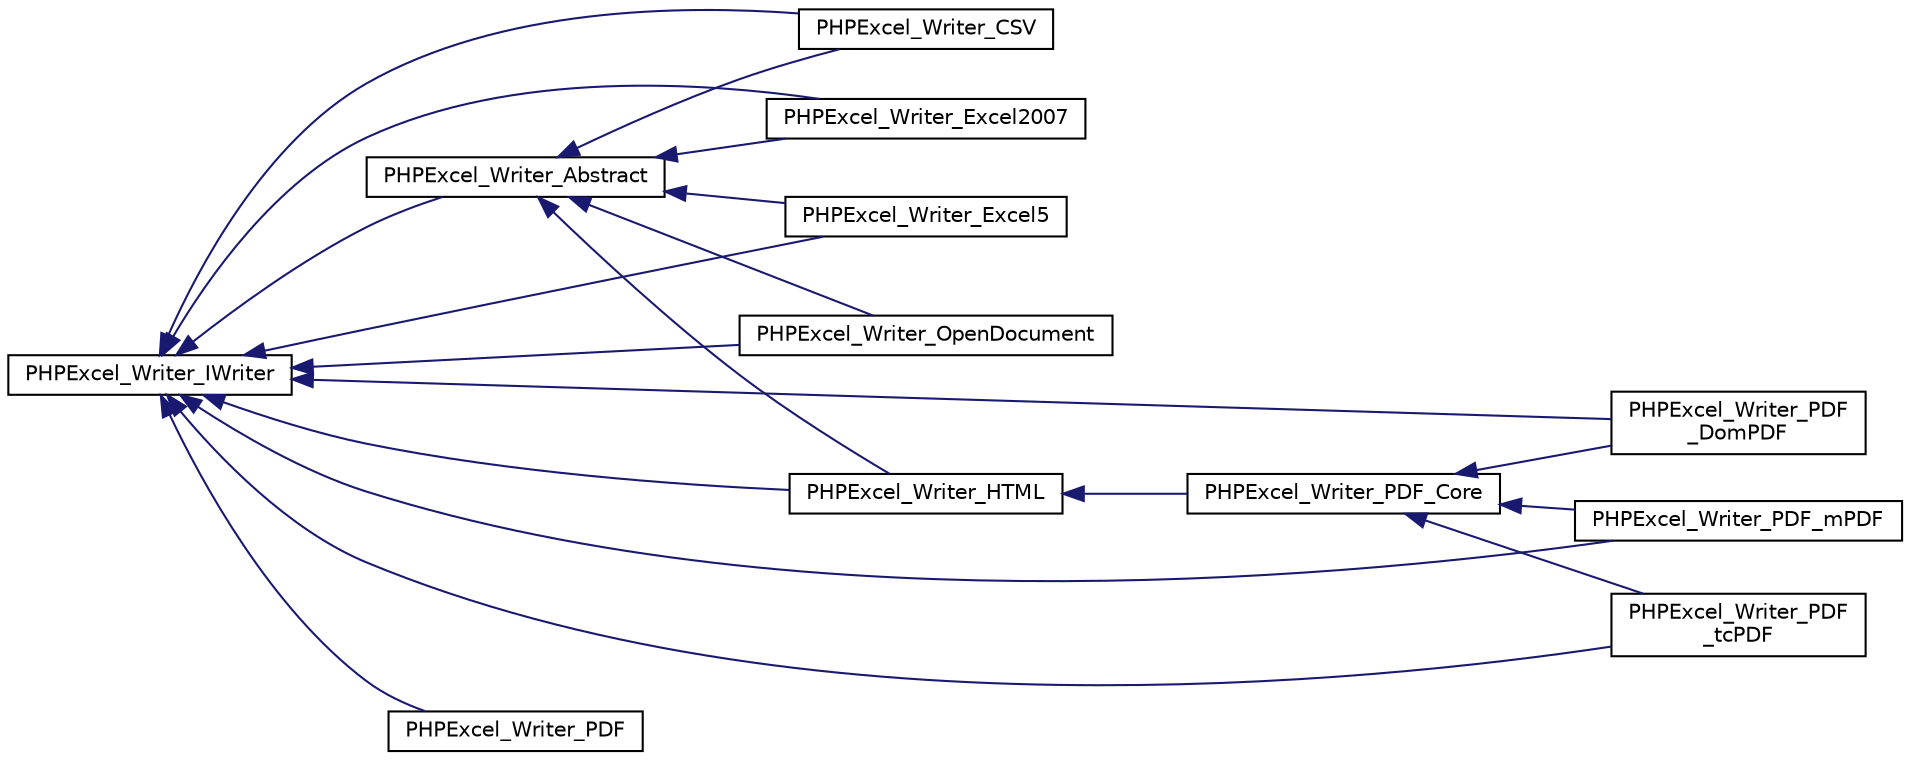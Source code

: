 digraph "Иерархия классов. Графический вид."
{
  edge [fontname="Helvetica",fontsize="10",labelfontname="Helvetica",labelfontsize="10"];
  node [fontname="Helvetica",fontsize="10",shape=record];
  rankdir="LR";
  Node0 [label="PHPExcel_Writer_IWriter",height=0.2,width=0.4,color="black", fillcolor="white", style="filled",URL="$interface_p_h_p_excel___writer___i_writer.html"];
  Node0 -> Node1 [dir="back",color="midnightblue",fontsize="10",style="solid",fontname="Helvetica"];
  Node1 [label="PHPExcel_Writer_Abstract",height=0.2,width=0.4,color="black", fillcolor="white", style="filled",URL="$class_p_h_p_excel___writer___abstract.html"];
  Node1 -> Node11 [dir="back",color="midnightblue",fontsize="10",style="solid",fontname="Helvetica"];
  Node11 [label="PHPExcel_Writer_CSV",height=0.2,width=0.4,color="black", fillcolor="white", style="filled",URL="$class_p_h_p_excel___writer___c_s_v.html"];
  Node1 -> Node12 [dir="back",color="midnightblue",fontsize="10",style="solid",fontname="Helvetica"];
  Node12 [label="PHPExcel_Writer_Excel2007",height=0.2,width=0.4,color="black", fillcolor="white", style="filled",URL="$class_p_h_p_excel___writer___excel2007.html"];
  Node1 -> Node13 [dir="back",color="midnightblue",fontsize="10",style="solid",fontname="Helvetica"];
  Node13 [label="PHPExcel_Writer_Excel5",height=0.2,width=0.4,color="black", fillcolor="white", style="filled",URL="$class_p_h_p_excel___writer___excel5.html"];
  Node1 -> Node14 [dir="back",color="midnightblue",fontsize="10",style="solid",fontname="Helvetica"];
  Node14 [label="PHPExcel_Writer_HTML",height=0.2,width=0.4,color="black", fillcolor="white", style="filled",URL="$class_p_h_p_excel___writer___h_t_m_l.html"];
  Node14 -> Node15 [dir="back",color="midnightblue",fontsize="10",style="solid",fontname="Helvetica"];
  Node15 [label="PHPExcel_Writer_PDF_Core",height=0.2,width=0.4,color="black", fillcolor="white", style="filled",URL="$class_p_h_p_excel___writer___p_d_f___core.html"];
  Node15 -> Node21 [dir="back",color="midnightblue",fontsize="10",style="solid",fontname="Helvetica"];
  Node21 [label="PHPExcel_Writer_PDF\l_DomPDF",height=0.2,width=0.4,color="black", fillcolor="white", style="filled",URL="$class_p_h_p_excel___writer___p_d_f___dom_p_d_f.html"];
  Node15 -> Node22 [dir="back",color="midnightblue",fontsize="10",style="solid",fontname="Helvetica"];
  Node22 [label="PHPExcel_Writer_PDF_mPDF",height=0.2,width=0.4,color="black", fillcolor="white", style="filled",URL="$class_p_h_p_excel___writer___p_d_f__m_p_d_f.html"];
  Node15 -> Node23 [dir="back",color="midnightblue",fontsize="10",style="solid",fontname="Helvetica"];
  Node23 [label="PHPExcel_Writer_PDF\l_tcPDF",height=0.2,width=0.4,color="black", fillcolor="white", style="filled",URL="$class_p_h_p_excel___writer___p_d_f__tc_p_d_f.html"];
  Node1 -> Node19 [dir="back",color="midnightblue",fontsize="10",style="solid",fontname="Helvetica"];
  Node19 [label="PHPExcel_Writer_OpenDocument",height=0.2,width=0.4,color="black", fillcolor="white", style="filled",URL="$class_p_h_p_excel___writer___open_document.html"];
  Node0 -> Node11 [dir="back",color="midnightblue",fontsize="10",style="solid",fontname="Helvetica"];
  Node0 -> Node12 [dir="back",color="midnightblue",fontsize="10",style="solid",fontname="Helvetica"];
  Node0 -> Node13 [dir="back",color="midnightblue",fontsize="10",style="solid",fontname="Helvetica"];
  Node0 -> Node14 [dir="back",color="midnightblue",fontsize="10",style="solid",fontname="Helvetica"];
  Node0 -> Node19 [dir="back",color="midnightblue",fontsize="10",style="solid",fontname="Helvetica"];
  Node0 -> Node20 [dir="back",color="midnightblue",fontsize="10",style="solid",fontname="Helvetica"];
  Node20 [label="PHPExcel_Writer_PDF",height=0.2,width=0.4,color="black", fillcolor="white", style="filled",URL="$class_p_h_p_excel___writer___p_d_f.html"];
  Node0 -> Node21 [dir="back",color="midnightblue",fontsize="10",style="solid",fontname="Helvetica"];
  Node0 -> Node22 [dir="back",color="midnightblue",fontsize="10",style="solid",fontname="Helvetica"];
  Node0 -> Node23 [dir="back",color="midnightblue",fontsize="10",style="solid",fontname="Helvetica"];
}
